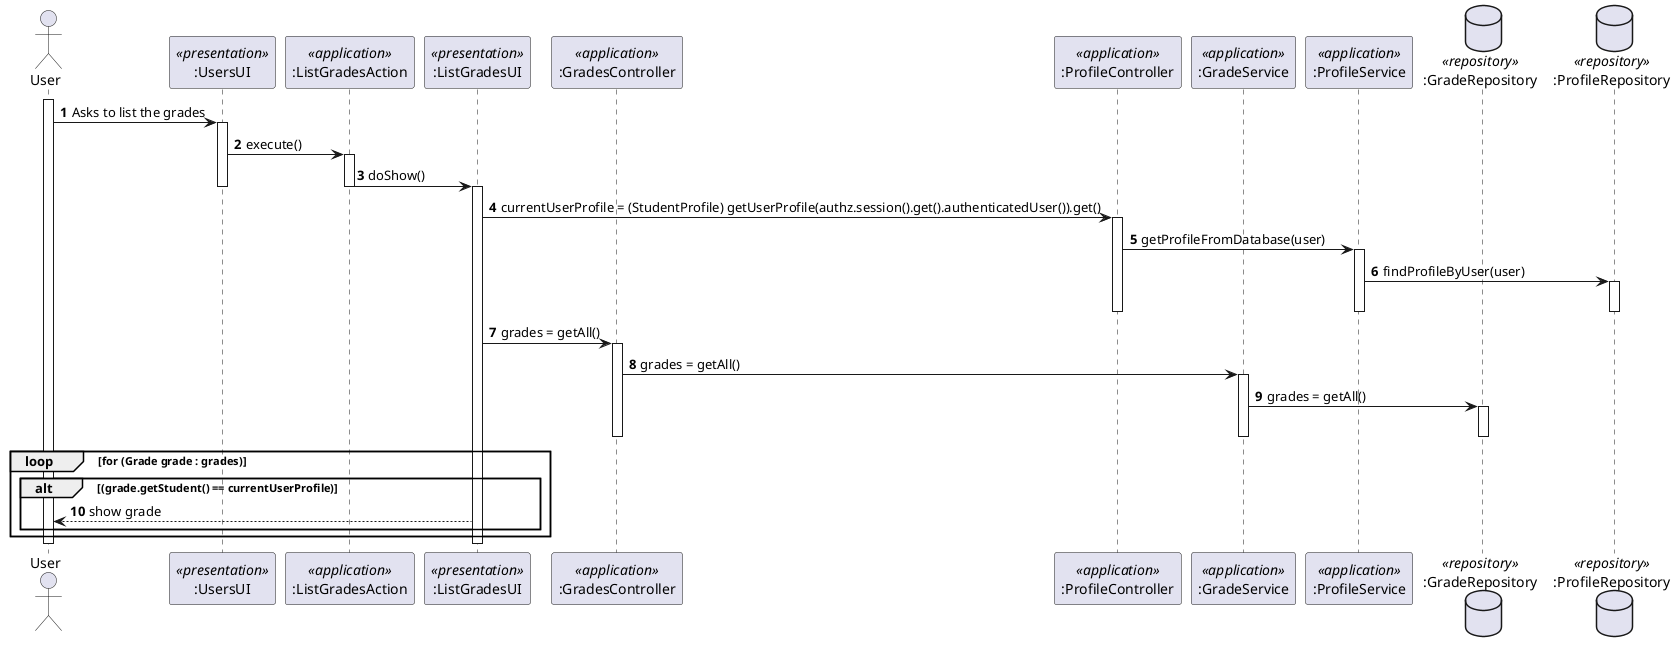 @startuml
'https://plantuml.com/sequence-diagram

autonumber

actor user as "User"

participant ":UsersUI" as uui <<presentation>>
participant ":ListGradesAction" as action <<application>>
participant ":ListGradesUI" as ui <<presentation>>
participant ":GradesController" as controller <<application>>
participant ":ProfileController" as controllerProfile <<application>>
participant ":GradeService" as service <<application>>
participant ":ProfileService" as serviceProfile <<application>>
database ":GradeRepository" as repository <<repository>>
database ":ProfileRepository" as repositoryProfile <<repository>>

activate user

user -> uui : Asks to list the grades
activate uui
uui -> action : execute()
activate action
action -> ui : doShow()
deactivate action
deactivate uui
activate ui
ui -> controllerProfile : currentUserProfile = (StudentProfile) getUserProfile(authz.session().get().authenticatedUser()).get()
activate controllerProfile
controllerProfile -> serviceProfile : getProfileFromDatabase(user)
activate serviceProfile
serviceProfile -> repositoryProfile : findProfileByUser(user)
activate repositoryProfile
deactivate repositoryProfile
deactivate serviceProfile
deactivate controllerProfile
ui -> controller : grades = getAll()
activate controller
controller -> service : grades = getAll()
activate service
service -> repository : grades = getAll()
activate repository
deactivate repository
deactivate service
deactivate controller
loop for (Grade grade : grades)
    alt (grade.getStudent() == currentUserProfile)
        ui --> user : show grade
    end alt
end loop
deactivate ui
deactivate user


@enduml